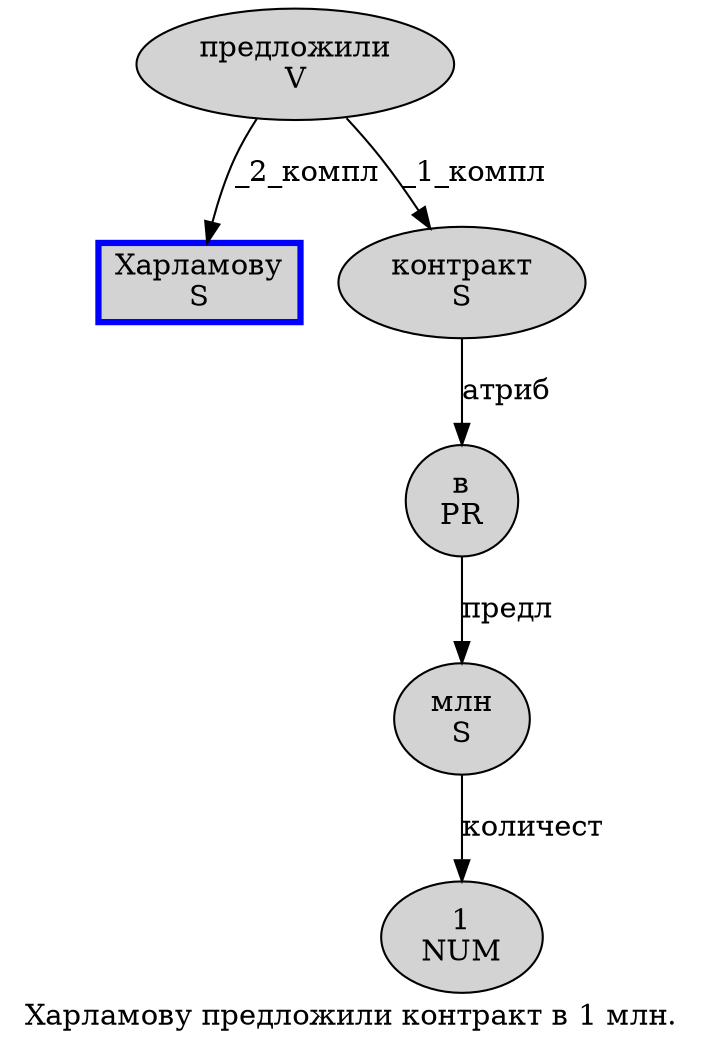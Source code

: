 digraph SENTENCE_3453 {
	graph [label="Харламову предложили контракт в 1 млн."]
	node [style=filled]
		0 [label="Харламову
S" color=blue fillcolor=lightgray penwidth=3 shape=box]
		1 [label="предложили
V" color="" fillcolor=lightgray penwidth=1 shape=ellipse]
		2 [label="контракт
S" color="" fillcolor=lightgray penwidth=1 shape=ellipse]
		3 [label="в
PR" color="" fillcolor=lightgray penwidth=1 shape=ellipse]
		4 [label="1
NUM" color="" fillcolor=lightgray penwidth=1 shape=ellipse]
		5 [label="млн
S" color="" fillcolor=lightgray penwidth=1 shape=ellipse]
			5 -> 4 [label="количест"]
			1 -> 0 [label="_2_компл"]
			1 -> 2 [label="_1_компл"]
			3 -> 5 [label="предл"]
			2 -> 3 [label="атриб"]
}